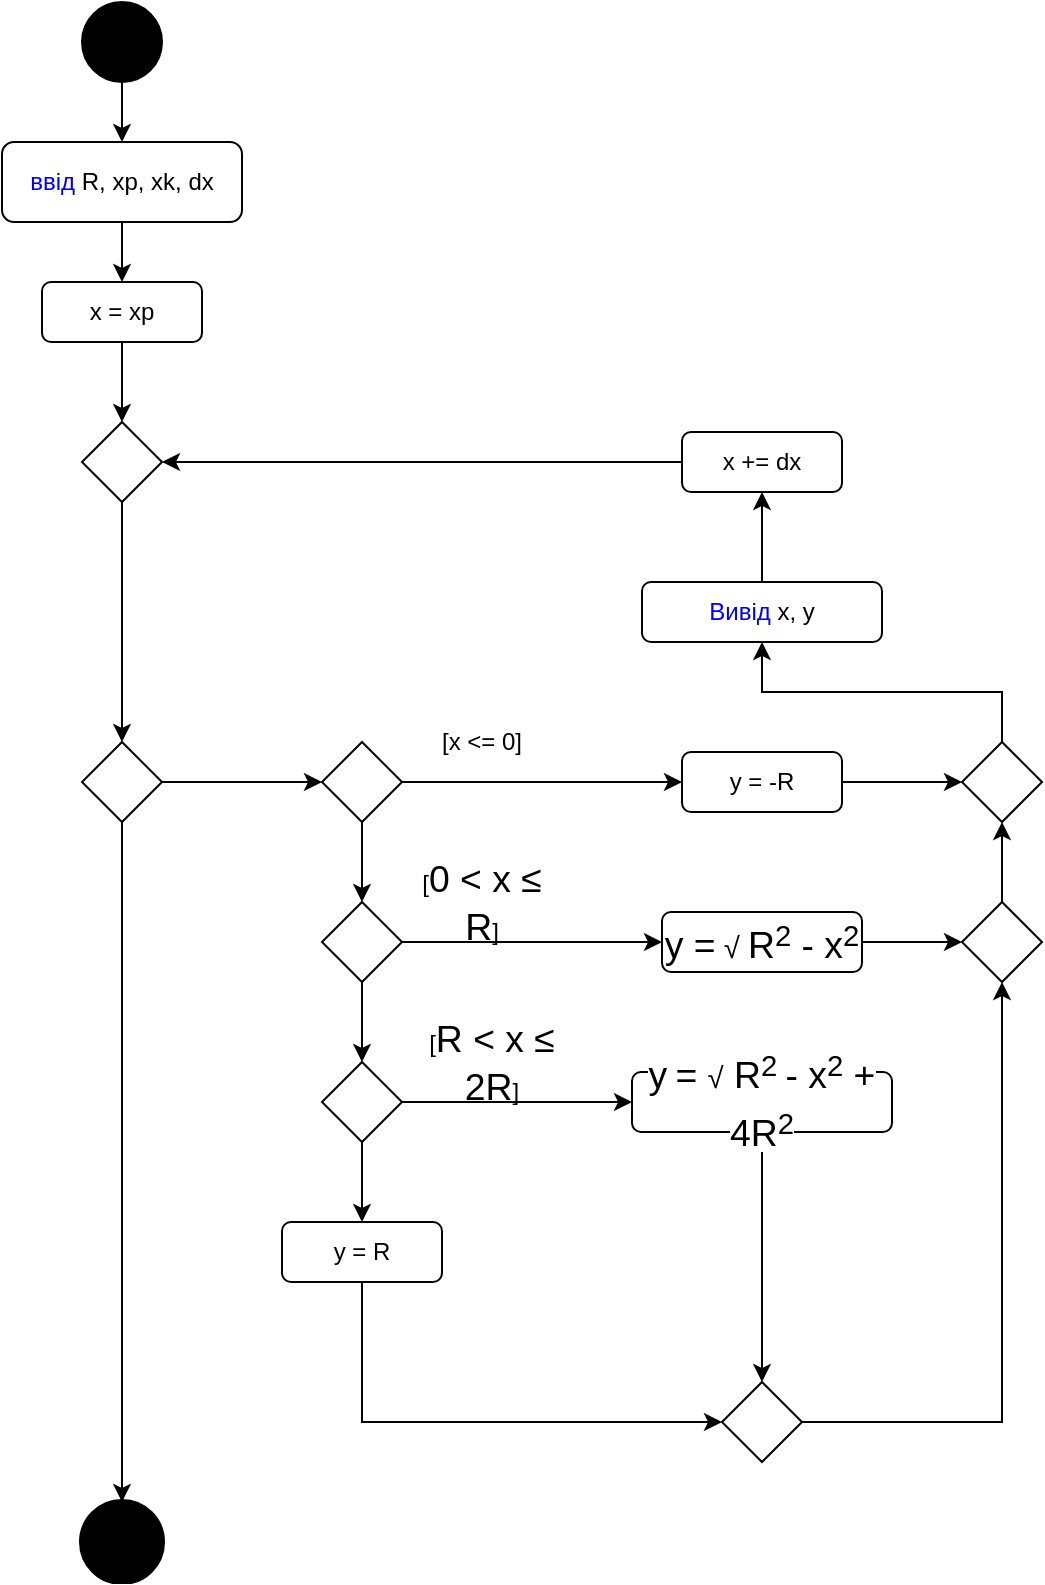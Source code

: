 <mxfile version="15.3.7" type="device"><diagram id="1Z6JQBCtaaeK8SHmPrKp" name="Сторінка-1"><mxGraphModel dx="-423" dy="608" grid="1" gridSize="10" guides="1" tooltips="1" connect="1" arrows="1" fold="1" page="1" pageScale="1" pageWidth="827" pageHeight="1169" math="0" shadow="0"><root><mxCell id="0"/><mxCell id="1" parent="0"/><mxCell id="AnnOMhtYSiARsy3-bmpl-1" value="" style="edgeStyle=orthogonalEdgeStyle;rounded=0;orthogonalLoop=1;jettySize=auto;html=1;entryX=0.5;entryY=0;entryDx=0;entryDy=0;" edge="1" parent="1" source="AnnOMhtYSiARsy3-bmpl-2" target="AnnOMhtYSiARsy3-bmpl-3"><mxGeometry relative="1" as="geometry"><mxPoint x="1090" y="90" as="targetPoint"/></mxGeometry></mxCell><mxCell id="AnnOMhtYSiARsy3-bmpl-2" value="" style="ellipse;whiteSpace=wrap;html=1;rounded=0;shadow=0;comic=0;labelBackgroundColor=none;strokeWidth=1;fillColor=#000000;fontFamily=Verdana;fontSize=12;align=center;" vertex="1" parent="1"><mxGeometry x="1070" y="10" width="40" height="40" as="geometry"/></mxCell><mxCell id="AnnOMhtYSiARsy3-bmpl-5" value="" style="edgeStyle=orthogonalEdgeStyle;rounded=0;orthogonalLoop=1;jettySize=auto;html=1;" edge="1" parent="1" source="AnnOMhtYSiARsy3-bmpl-3" target="AnnOMhtYSiARsy3-bmpl-4"><mxGeometry relative="1" as="geometry"/></mxCell><mxCell id="AnnOMhtYSiARsy3-bmpl-3" value="&lt;font color=&quot;#0000ff&quot;&gt;ввід&lt;/font&gt;&amp;nbsp;R, xp, xk, dx" style="rounded=1;whiteSpace=wrap;html=1;" vertex="1" parent="1"><mxGeometry x="1030" y="80" width="120" height="40" as="geometry"/></mxCell><mxCell id="AnnOMhtYSiARsy3-bmpl-10" value="" style="edgeStyle=orthogonalEdgeStyle;rounded=0;orthogonalLoop=1;jettySize=auto;html=1;" edge="1" parent="1" source="AnnOMhtYSiARsy3-bmpl-4" target="AnnOMhtYSiARsy3-bmpl-8"><mxGeometry relative="1" as="geometry"/></mxCell><mxCell id="AnnOMhtYSiARsy3-bmpl-4" value="x = xp" style="rounded=1;whiteSpace=wrap;html=1;" vertex="1" parent="1"><mxGeometry x="1050" y="150" width="80" height="30" as="geometry"/></mxCell><mxCell id="AnnOMhtYSiARsy3-bmpl-11" style="edgeStyle=orthogonalEdgeStyle;rounded=0;orthogonalLoop=1;jettySize=auto;html=1;" edge="1" parent="1" source="AnnOMhtYSiARsy3-bmpl-8" target="AnnOMhtYSiARsy3-bmpl-9"><mxGeometry relative="1" as="geometry"/></mxCell><mxCell id="AnnOMhtYSiARsy3-bmpl-8" value="" style="rhombus;whiteSpace=wrap;html=1;" vertex="1" parent="1"><mxGeometry x="1070" y="220" width="40" height="40" as="geometry"/></mxCell><mxCell id="AnnOMhtYSiARsy3-bmpl-37" style="edgeStyle=orthogonalEdgeStyle;rounded=0;orthogonalLoop=1;jettySize=auto;html=1;exitX=1;exitY=0.5;exitDx=0;exitDy=0;entryX=0;entryY=0.5;entryDx=0;entryDy=0;" edge="1" parent="1" source="AnnOMhtYSiARsy3-bmpl-9" target="AnnOMhtYSiARsy3-bmpl-14"><mxGeometry relative="1" as="geometry"/></mxCell><mxCell id="AnnOMhtYSiARsy3-bmpl-49" style="edgeStyle=orthogonalEdgeStyle;rounded=0;orthogonalLoop=1;jettySize=auto;html=1;exitX=0.5;exitY=1;exitDx=0;exitDy=0;entryX=0.5;entryY=0;entryDx=0;entryDy=0;" edge="1" parent="1" source="AnnOMhtYSiARsy3-bmpl-9" target="AnnOMhtYSiARsy3-bmpl-48"><mxGeometry relative="1" as="geometry"/></mxCell><mxCell id="AnnOMhtYSiARsy3-bmpl-9" value="" style="rhombus;whiteSpace=wrap;html=1;" vertex="1" parent="1"><mxGeometry x="1070" y="380" width="40" height="40" as="geometry"/></mxCell><mxCell id="AnnOMhtYSiARsy3-bmpl-12" style="edgeStyle=orthogonalEdgeStyle;rounded=0;orthogonalLoop=1;jettySize=auto;html=1;exitX=0.5;exitY=1;exitDx=0;exitDy=0;entryX=0.5;entryY=0;entryDx=0;entryDy=0;" edge="1" parent="1" source="AnnOMhtYSiARsy3-bmpl-14"><mxGeometry relative="1" as="geometry"><mxPoint x="1210" y="460" as="targetPoint"/></mxGeometry></mxCell><mxCell id="AnnOMhtYSiARsy3-bmpl-13" style="edgeStyle=orthogonalEdgeStyle;rounded=0;orthogonalLoop=1;jettySize=auto;html=1;exitX=1;exitY=0.5;exitDx=0;exitDy=0;entryX=0;entryY=0.5;entryDx=0;entryDy=0;" edge="1" parent="1" source="AnnOMhtYSiARsy3-bmpl-14" target="AnnOMhtYSiARsy3-bmpl-25"><mxGeometry relative="1" as="geometry"/></mxCell><mxCell id="AnnOMhtYSiARsy3-bmpl-14" value="" style="rhombus;whiteSpace=wrap;html=1;" vertex="1" parent="1"><mxGeometry x="1190" y="380" width="40" height="40" as="geometry"/></mxCell><mxCell id="AnnOMhtYSiARsy3-bmpl-15" style="edgeStyle=orthogonalEdgeStyle;rounded=0;orthogonalLoop=1;jettySize=auto;html=1;exitX=0.5;exitY=1;exitDx=0;exitDy=0;entryX=0.5;entryY=0;entryDx=0;entryDy=0;" edge="1" parent="1" source="AnnOMhtYSiARsy3-bmpl-17" target="AnnOMhtYSiARsy3-bmpl-20"><mxGeometry relative="1" as="geometry"/></mxCell><mxCell id="AnnOMhtYSiARsy3-bmpl-16" style="edgeStyle=orthogonalEdgeStyle;rounded=0;orthogonalLoop=1;jettySize=auto;html=1;exitX=1;exitY=0.5;exitDx=0;exitDy=0;entryX=0;entryY=0.5;entryDx=0;entryDy=0;" edge="1" parent="1" source="AnnOMhtYSiARsy3-bmpl-17" target="AnnOMhtYSiARsy3-bmpl-28"><mxGeometry relative="1" as="geometry"/></mxCell><mxCell id="AnnOMhtYSiARsy3-bmpl-17" value="" style="rhombus;whiteSpace=wrap;html=1;" vertex="1" parent="1"><mxGeometry x="1190" y="460" width="40" height="40" as="geometry"/></mxCell><mxCell id="AnnOMhtYSiARsy3-bmpl-18" style="edgeStyle=orthogonalEdgeStyle;rounded=0;orthogonalLoop=1;jettySize=auto;html=1;exitX=0.5;exitY=1;exitDx=0;exitDy=0;entryX=0.5;entryY=0;entryDx=0;entryDy=0;" edge="1" parent="1" source="AnnOMhtYSiARsy3-bmpl-20" target="AnnOMhtYSiARsy3-bmpl-30"><mxGeometry relative="1" as="geometry"/></mxCell><mxCell id="AnnOMhtYSiARsy3-bmpl-19" style="edgeStyle=orthogonalEdgeStyle;rounded=0;orthogonalLoop=1;jettySize=auto;html=1;exitX=1;exitY=0.5;exitDx=0;exitDy=0;entryX=0;entryY=0.5;entryDx=0;entryDy=0;" edge="1" parent="1" source="AnnOMhtYSiARsy3-bmpl-20" target="AnnOMhtYSiARsy3-bmpl-32"><mxGeometry relative="1" as="geometry"/></mxCell><mxCell id="AnnOMhtYSiARsy3-bmpl-20" value="" style="rhombus;whiteSpace=wrap;html=1;" vertex="1" parent="1"><mxGeometry x="1190" y="540" width="40" height="40" as="geometry"/></mxCell><mxCell id="AnnOMhtYSiARsy3-bmpl-38" style="edgeStyle=orthogonalEdgeStyle;rounded=0;orthogonalLoop=1;jettySize=auto;html=1;exitX=1;exitY=0.5;exitDx=0;exitDy=0;entryX=0.5;entryY=1;entryDx=0;entryDy=0;" edge="1" parent="1" source="AnnOMhtYSiARsy3-bmpl-22" target="AnnOMhtYSiARsy3-bmpl-36"><mxGeometry relative="1" as="geometry"/></mxCell><mxCell id="AnnOMhtYSiARsy3-bmpl-22" value="" style="rhombus;whiteSpace=wrap;html=1;" vertex="1" parent="1"><mxGeometry x="1390" y="700" width="40" height="40" as="geometry"/></mxCell><mxCell id="AnnOMhtYSiARsy3-bmpl-41" style="edgeStyle=orthogonalEdgeStyle;rounded=0;orthogonalLoop=1;jettySize=auto;html=1;exitX=1;exitY=0.5;exitDx=0;exitDy=0;entryX=0;entryY=0.5;entryDx=0;entryDy=0;" edge="1" parent="1" source="AnnOMhtYSiARsy3-bmpl-25" target="AnnOMhtYSiARsy3-bmpl-40"><mxGeometry relative="1" as="geometry"/></mxCell><mxCell id="AnnOMhtYSiARsy3-bmpl-25" value="y = -R" style="rounded=1;whiteSpace=wrap;html=1;" vertex="1" parent="1"><mxGeometry x="1370" y="385" width="80" height="30" as="geometry"/></mxCell><mxCell id="AnnOMhtYSiARsy3-bmpl-27" style="edgeStyle=orthogonalEdgeStyle;rounded=0;orthogonalLoop=1;jettySize=auto;html=1;exitX=1;exitY=0.5;exitDx=0;exitDy=0;entryX=0;entryY=0.5;entryDx=0;entryDy=0;" edge="1" parent="1" source="AnnOMhtYSiARsy3-bmpl-28" target="AnnOMhtYSiARsy3-bmpl-36"><mxGeometry relative="1" as="geometry"/></mxCell><mxCell id="AnnOMhtYSiARsy3-bmpl-28" value="&lt;span lang=&quot;UK-UA&quot; class=&quot;TextRun  BCX0 SCXW114619237&quot; style=&quot;margin: 0px ; padding: 0px ; color: rgb(0 , 0 , 0) ; text-align: left ; text-indent: 47px ; background-color: rgb(255 , 255 , 255) ; font-size: 14pt ; line-height: 23.742px ; font-family: &amp;#34;calibri&amp;#34; , &amp;#34;calibri_embeddedfont&amp;#34; , &amp;#34;calibri_msfontservice&amp;#34; , sans-serif&quot;&gt;&lt;span class=&quot;NormalTextRun  BCX0 SCXW114619237&quot; style=&quot;margin: 0px ; padding: 0px&quot;&gt;y =&lt;/span&gt;&lt;/span&gt;&lt;span lang=&quot;UK-UA&quot; class=&quot;TextRun  BCX0 SCXW114619237&quot; style=&quot;margin: 0px ; padding: 0px ; color: rgb(0 , 0 , 0) ; text-align: left ; text-indent: 47px ; background-color: rgb(255 , 255 , 255) ; font-size: 11pt ; line-height: 19.425px ; font-family: &amp;#34;calibri&amp;#34; , &amp;#34;calibri_embeddedfont&amp;#34; , &amp;#34;calibri_msfontservice&amp;#34; , sans-serif&quot;&gt;&lt;span class=&quot;NormalTextRun  BCX0 SCXW114619237&quot; style=&quot;margin: 0px ; padding: 0px&quot;&gt;&amp;nbsp;√&amp;nbsp;&lt;/span&gt;&lt;/span&gt;&lt;span lang=&quot;UK-UA&quot; class=&quot;TextRun  BCX0 SCXW114619237&quot; style=&quot;margin: 0px ; padding: 0px ; color: rgb(0 , 0 , 0) ; text-align: left ; text-indent: 47px ; background-color: rgb(255 , 255 , 255) ; font-size: 14pt ; line-height: 23.742px ; font-family: &amp;#34;calibri&amp;#34; , &amp;#34;calibri_embeddedfont&amp;#34; , &amp;#34;calibri_msfontservice&amp;#34; , sans-serif&quot;&gt;&lt;span class=&quot;NormalTextRun  BCX0 SCXW114619237&quot; style=&quot;margin: 0px ; padding: 0px&quot;&gt;R&lt;/span&gt;&lt;/span&gt;&lt;span lang=&quot;UK-UA&quot; class=&quot;TextRun  BCX0 SCXW114619237&quot; style=&quot;margin: 0px ; padding: 0px ; color: rgb(0 , 0 , 0) ; text-align: left ; text-indent: 47px ; background-color: rgb(255 , 255 , 255) ; font-size: 11pt ; line-height: 23.742px ; font-family: &amp;#34;calibri&amp;#34; , &amp;#34;calibri_embeddedfont&amp;#34; , &amp;#34;calibri_msfontservice&amp;#34; , sans-serif&quot;&gt;&lt;span class=&quot;NormalTextRun Superscript  BCX0 SCXW114619237&quot; style=&quot;margin: 0px ; padding: 0px ; vertical-align: super&quot;&gt;2&lt;/span&gt;&lt;/span&gt;&lt;span lang=&quot;UK-UA&quot; class=&quot;TextRun  BCX0 SCXW114619237&quot; style=&quot;margin: 0px ; padding: 0px ; color: rgb(0 , 0 , 0) ; text-align: left ; text-indent: 47px ; background-color: rgb(255 , 255 , 255) ; font-size: 14pt ; line-height: 23.742px ; font-family: &amp;#34;calibri&amp;#34; , &amp;#34;calibri_embeddedfont&amp;#34; , &amp;#34;calibri_msfontservice&amp;#34; , sans-serif&quot;&gt;&lt;span class=&quot;NormalTextRun  BCX0 SCXW114619237&quot; style=&quot;margin: 0px ; padding: 0px&quot;&gt;&amp;nbsp;- x&lt;/span&gt;&lt;/span&gt;&lt;span lang=&quot;UK-UA&quot; class=&quot;TextRun  BCX0 SCXW114619237&quot; style=&quot;margin: 0px ; padding: 0px ; color: rgb(0 , 0 , 0) ; text-align: left ; text-indent: 47px ; background-color: rgb(255 , 255 , 255) ; font-size: 11pt ; line-height: 23.742px ; font-family: &amp;#34;calibri&amp;#34; , &amp;#34;calibri_embeddedfont&amp;#34; , &amp;#34;calibri_msfontservice&amp;#34; , sans-serif&quot;&gt;&lt;span class=&quot;NormalTextRun Superscript  BCX0 SCXW114619237&quot; style=&quot;margin: 0px ; padding: 0px ; vertical-align: super&quot;&gt;2&lt;/span&gt;&lt;/span&gt;" style="rounded=1;whiteSpace=wrap;html=1;" vertex="1" parent="1"><mxGeometry x="1360" y="465" width="100" height="30" as="geometry"/></mxCell><mxCell id="AnnOMhtYSiARsy3-bmpl-29" style="edgeStyle=orthogonalEdgeStyle;rounded=0;orthogonalLoop=1;jettySize=auto;html=1;exitX=0.5;exitY=1;exitDx=0;exitDy=0;entryX=0;entryY=0.5;entryDx=0;entryDy=0;" edge="1" parent="1" source="AnnOMhtYSiARsy3-bmpl-30" target="AnnOMhtYSiARsy3-bmpl-22"><mxGeometry relative="1" as="geometry"><mxPoint x="1210" y="700" as="targetPoint"/></mxGeometry></mxCell><mxCell id="AnnOMhtYSiARsy3-bmpl-30" value="y = R" style="rounded=1;whiteSpace=wrap;html=1;" vertex="1" parent="1"><mxGeometry x="1170" y="620" width="80" height="30" as="geometry"/></mxCell><mxCell id="AnnOMhtYSiARsy3-bmpl-31" style="edgeStyle=orthogonalEdgeStyle;rounded=0;orthogonalLoop=1;jettySize=auto;html=1;exitX=0.5;exitY=1;exitDx=0;exitDy=0;entryX=0.5;entryY=0;entryDx=0;entryDy=0;" edge="1" parent="1" source="AnnOMhtYSiARsy3-bmpl-32" target="AnnOMhtYSiARsy3-bmpl-22"><mxGeometry relative="1" as="geometry"/></mxCell><mxCell id="AnnOMhtYSiARsy3-bmpl-32" value="&lt;span style=&quot;background-color: rgb(255 , 255 , 255)&quot;&gt;&lt;span lang=&quot;UK-UA&quot; class=&quot;TextRun SCXW119414508 BCX0&quot; style=&quot;margin: 0px ; padding: 0px ; color: rgb(0 , 0 , 0) ; text-align: left ; text-indent: 47px ; font-size: 14pt ; line-height: 23.742px ; font-family: &amp;#34;calibri&amp;#34; , &amp;#34;calibri_embeddedfont&amp;#34; , &amp;#34;calibri_msfontservice&amp;#34; , sans-serif&quot;&gt;&lt;span class=&quot;NormalTextRun SCXW119414508 BCX0&quot; style=&quot;margin: 0px ; padding: 0px&quot;&gt;y&lt;/span&gt;&lt;/span&gt;&lt;span lang=&quot;UK-UA&quot; class=&quot;TextRun SCXW119414508 BCX0&quot; style=&quot;margin: 0px ; padding: 0px ; color: rgb(0 , 0 , 0) ; text-align: left ; text-indent: 47px ; font-size: 11pt ; line-height: 23.742px ; font-family: &amp;#34;calibri&amp;#34; , &amp;#34;calibri_embeddedfont&amp;#34; , &amp;#34;calibri_msfontservice&amp;#34; , sans-serif&quot;&gt;&lt;span class=&quot;NormalTextRun Superscript SCXW119414508 BCX0&quot; style=&quot;margin: 0px ; padding: 0px ; vertical-align: super&quot;&gt;&amp;nbsp;&lt;/span&gt;&lt;/span&gt;&lt;span lang=&quot;UK-UA&quot; class=&quot;TextRun SCXW119414508 BCX0&quot; style=&quot;margin: 0px ; padding: 0px ; color: rgb(0 , 0 , 0) ; text-align: left ; text-indent: 47px ; font-size: 14pt ; line-height: 23.742px ; font-family: &amp;#34;calibri&amp;#34; , &amp;#34;calibri_embeddedfont&amp;#34; , &amp;#34;calibri_msfontservice&amp;#34; , sans-serif&quot;&gt;&lt;span class=&quot;NormalTextRun SCXW119414508 BCX0&quot; style=&quot;margin: 0px ; padding: 0px&quot;&gt;=&amp;nbsp;&lt;/span&gt;&lt;/span&gt;&lt;span lang=&quot;UK-UA&quot; class=&quot;TextRun SCXW119414508 BCX0&quot; style=&quot;margin: 0px ; padding: 0px ; color: rgb(0 , 0 , 0) ; text-align: left ; text-indent: 47px ; font-size: 11pt ; line-height: 19.425px ; font-family: &amp;#34;calibri&amp;#34; , &amp;#34;calibri_embeddedfont&amp;#34; , &amp;#34;calibri_msfontservice&amp;#34; , sans-serif&quot;&gt;&lt;span class=&quot;NormalTextRun SCXW119414508 BCX0&quot; style=&quot;margin: 0px ; padding: 0px&quot;&gt;√&lt;/span&gt;&lt;/span&gt;&lt;span lang=&quot;UK-UA&quot; class=&quot;TextRun SCXW119414508 BCX0&quot; style=&quot;margin: 0px ; padding: 0px ; color: rgb(0 , 0 , 0) ; text-align: left ; text-indent: 47px ; font-size: 14pt ; line-height: 23.742px ; font-family: &amp;#34;calibri&amp;#34; , &amp;#34;calibri_embeddedfont&amp;#34; , &amp;#34;calibri_msfontservice&amp;#34; , sans-serif&quot;&gt;&lt;span class=&quot;NormalTextRun SCXW119414508 BCX0&quot; style=&quot;margin: 0px ; padding: 0px&quot;&gt;&amp;nbsp;R&lt;/span&gt;&lt;/span&gt;&lt;span lang=&quot;UK-UA&quot; class=&quot;TextRun SCXW119414508 BCX0&quot; style=&quot;margin: 0px ; padding: 0px ; color: rgb(0 , 0 , 0) ; text-align: left ; text-indent: 47px ; font-size: 11pt ; line-height: 23.742px ; font-family: &amp;#34;calibri&amp;#34; , &amp;#34;calibri_embeddedfont&amp;#34; , &amp;#34;calibri_msfontservice&amp;#34; , sans-serif&quot;&gt;&lt;span class=&quot;NormalTextRun Superscript SCXW119414508 BCX0&quot; style=&quot;margin: 0px ; padding: 0px ; vertical-align: super&quot;&gt;2&amp;nbsp;&lt;/span&gt;&lt;/span&gt;&lt;span lang=&quot;UK-UA&quot; class=&quot;TextRun SCXW119414508 BCX0&quot; style=&quot;margin: 0px ; padding: 0px ; color: rgb(0 , 0 , 0) ; text-align: left ; text-indent: 47px ; font-size: 14pt ; line-height: 23.742px ; font-family: &amp;#34;calibri&amp;#34; , &amp;#34;calibri_embeddedfont&amp;#34; , &amp;#34;calibri_msfontservice&amp;#34; , sans-serif&quot;&gt;&lt;span class=&quot;NormalTextRun SCXW119414508 BCX0&quot; style=&quot;margin: 0px ; padding: 0px&quot;&gt;-&amp;nbsp;x&lt;/span&gt;&lt;/span&gt;&lt;span lang=&quot;UK-UA&quot; class=&quot;TextRun SCXW119414508 BCX0&quot; style=&quot;margin: 0px ; padding: 0px ; color: rgb(0 , 0 , 0) ; text-align: left ; text-indent: 47px ; font-size: 11pt ; line-height: 23.742px ; font-family: &amp;#34;calibri&amp;#34; , &amp;#34;calibri_embeddedfont&amp;#34; , &amp;#34;calibri_msfontservice&amp;#34; , sans-serif&quot;&gt;&lt;span class=&quot;NormalTextRun Superscript SCXW119414508 BCX0&quot; style=&quot;margin: 0px ; padding: 0px ; vertical-align: super&quot;&gt;2&lt;/span&gt;&lt;/span&gt;&lt;span lang=&quot;UK-UA&quot; class=&quot;TextRun SCXW119414508 BCX0&quot; style=&quot;margin: 0px ; padding: 0px ; color: rgb(0 , 0 , 0) ; text-align: left ; text-indent: 47px ; font-size: 14pt ; line-height: 23.742px ; font-family: &amp;#34;calibri&amp;#34; , &amp;#34;calibri_embeddedfont&amp;#34; , &amp;#34;calibri_msfontservice&amp;#34; , sans-serif&quot;&gt;&lt;span class=&quot;NormalTextRun SCXW119414508 BCX0&quot; style=&quot;margin: 0px ; padding: 0px&quot;&gt;&amp;nbsp;+ 4R&lt;/span&gt;&lt;/span&gt;&lt;span lang=&quot;UK-UA&quot; class=&quot;TextRun SCXW119414508 BCX0&quot; style=&quot;margin: 0px ; padding: 0px ; color: rgb(0 , 0 , 0) ; text-align: left ; text-indent: 47px ; font-size: 11pt ; line-height: 23.742px ; font-family: &amp;#34;calibri&amp;#34; , &amp;#34;calibri_embeddedfont&amp;#34; , &amp;#34;calibri_msfontservice&amp;#34; , sans-serif&quot;&gt;&lt;span class=&quot;NormalTextRun Superscript SCXW119414508 BCX0&quot; style=&quot;margin: 0px ; padding: 0px ; vertical-align: super&quot;&gt;2&lt;/span&gt;&lt;/span&gt;&lt;/span&gt;" style="rounded=1;whiteSpace=wrap;html=1;" vertex="1" parent="1"><mxGeometry x="1345" y="545" width="130" height="30" as="geometry"/></mxCell><mxCell id="AnnOMhtYSiARsy3-bmpl-33" value="[x &amp;lt;= 0]" style="text;html=1;strokeColor=none;fillColor=none;align=center;verticalAlign=middle;whiteSpace=wrap;rounded=0;" vertex="1" parent="1"><mxGeometry x="1230" y="370" width="80" height="20" as="geometry"/></mxCell><mxCell id="AnnOMhtYSiARsy3-bmpl-34" value="[&lt;span lang=&quot;UK-UA&quot; class=&quot;TextRun  BCX0 SCXW79358135&quot; style=&quot;animation: 0s ease 0s 1 normal none running none ; appearance: none ; backface-visibility: visible ; background: none 0% 0% / auto repeat scroll padding-box border-box rgba(0 , 0 , 0 , 0) ; border-color: rgb(0 , 0 , 0) ; border-collapse: separate ; border-width: 0px ; border-style: none ; border-spacing: 0px ; border-radius: 0px ; box-shadow: none ; box-sizing: content-box ; caption-side: top ; clear: none ; clip: auto ; color: rgb(0 , 0 , 0) ; content: normal ; cursor: text ; direction: ltr ; display: inline ; empty-cells: show ; float: none ; font-family: &amp;#34;wordvisi_msfontservice&amp;#34; , &amp;#34;calibri&amp;#34; , &amp;#34;calibri_embeddedfont&amp;#34; , &amp;#34;calibri_msfontservice&amp;#34; , sans-serif ; font-size: 18.667px ; height: auto ; line-height: 23.742px ; list-style: outside none disc ; margin: 0px ; max-height: none ; max-width: none ; min-height: 0px ; min-width: 0px ; opacity: 1 ; outline: rgb(0 , 0 , 0) none 0px ; overflow: visible ; overflow-wrap: break-word ; padding: 0px ; perspective: none ; perspective-origin: 0px 0px ; position: static ; resize: none ; speak: normal ; table-layout: auto ; text-align: left ; text-indent: 47px ; text-overflow: clip ; text-shadow: none ; transform: none ; transform-origin: 0px 0px ; transform-style: flat ; transition: all 0s ease 0s ; unicode-bidi: normal ; vertical-align: baseline ; visibility: visible ; width: auto ; word-break: normal ; z-index: auto ; zoom: 1&quot;&gt;&lt;span class=&quot;NormalTextRun  BCX0 SCXW79358135&quot;&gt;0 &amp;lt; x&amp;nbsp;≤ R&lt;/span&gt;&lt;/span&gt;]" style="text;html=1;strokeColor=none;fillColor=none;align=center;verticalAlign=middle;whiteSpace=wrap;rounded=0;" vertex="1" parent="1"><mxGeometry x="1230" y="450" width="80" height="20" as="geometry"/></mxCell><mxCell id="AnnOMhtYSiARsy3-bmpl-35" value="[&lt;span lang=&quot;UK-UA&quot; class=&quot;TextRun  BCX0 SCXW172856219&quot; style=&quot;animation: 0s ease 0s 1 normal none running none ; appearance: none ; backface-visibility: visible ; background: none 0% 0% / auto repeat scroll padding-box border-box rgba(0 , 0 , 0 , 0) ; border-color: rgb(0 , 0 , 0) ; border-collapse: separate ; border-width: 0px ; border-style: none ; border-spacing: 0px ; border-radius: 0px ; box-shadow: none ; box-sizing: content-box ; caption-side: top ; clear: none ; clip: auto ; color: rgb(0 , 0 , 0) ; content: normal ; cursor: text ; direction: ltr ; display: inline ; empty-cells: show ; float: none ; font-family: &amp;#34;wordvisi_msfontservice&amp;#34; , &amp;#34;calibri&amp;#34; , &amp;#34;calibri_embeddedfont&amp;#34; , &amp;#34;calibri_msfontservice&amp;#34; , sans-serif ; font-size: 18.667px ; height: auto ; line-height: 23.742px ; list-style: outside none disc ; margin: 0px ; max-height: none ; max-width: none ; min-height: 0px ; min-width: 0px ; opacity: 1 ; outline: rgb(0 , 0 , 0) none 0px ; overflow: visible ; overflow-wrap: break-word ; padding: 0px ; perspective: none ; perspective-origin: 0px 0px ; position: static ; resize: none ; speak: normal ; table-layout: auto ; text-align: left ; text-indent: 47px ; text-overflow: clip ; text-shadow: none ; transform: none ; transform-origin: 0px 0px ; transform-style: flat ; transition: all 0s ease 0s ; unicode-bidi: normal ; vertical-align: baseline ; visibility: visible ; width: auto ; word-break: normal ; z-index: auto ; zoom: 1&quot;&gt;&lt;span class=&quot;NormalTextRun  BCX0 SCXW172856219&quot;&gt;R &amp;lt; x&amp;nbsp;≤ 2R&lt;/span&gt;&lt;/span&gt;]" style="text;html=1;strokeColor=none;fillColor=none;align=center;verticalAlign=middle;whiteSpace=wrap;rounded=0;" vertex="1" parent="1"><mxGeometry x="1230" y="530" width="90" height="20" as="geometry"/></mxCell><mxCell id="AnnOMhtYSiARsy3-bmpl-42" style="edgeStyle=orthogonalEdgeStyle;rounded=0;orthogonalLoop=1;jettySize=auto;html=1;exitX=0.5;exitY=0;exitDx=0;exitDy=0;entryX=0.5;entryY=1;entryDx=0;entryDy=0;" edge="1" parent="1" source="AnnOMhtYSiARsy3-bmpl-36" target="AnnOMhtYSiARsy3-bmpl-40"><mxGeometry relative="1" as="geometry"/></mxCell><mxCell id="AnnOMhtYSiARsy3-bmpl-36" value="" style="rhombus;whiteSpace=wrap;html=1;" vertex="1" parent="1"><mxGeometry x="1510" y="460" width="40" height="40" as="geometry"/></mxCell><mxCell id="AnnOMhtYSiARsy3-bmpl-44" style="edgeStyle=orthogonalEdgeStyle;rounded=0;orthogonalLoop=1;jettySize=auto;html=1;exitX=0.5;exitY=0;exitDx=0;exitDy=0;entryX=0.5;entryY=1;entryDx=0;entryDy=0;" edge="1" parent="1" source="AnnOMhtYSiARsy3-bmpl-40" target="AnnOMhtYSiARsy3-bmpl-43"><mxGeometry relative="1" as="geometry"/></mxCell><mxCell id="AnnOMhtYSiARsy3-bmpl-40" value="" style="rhombus;whiteSpace=wrap;html=1;" vertex="1" parent="1"><mxGeometry x="1510" y="380" width="40" height="40" as="geometry"/></mxCell><mxCell id="AnnOMhtYSiARsy3-bmpl-46" value="" style="edgeStyle=orthogonalEdgeStyle;rounded=0;orthogonalLoop=1;jettySize=auto;html=1;" edge="1" parent="1" source="AnnOMhtYSiARsy3-bmpl-43" target="AnnOMhtYSiARsy3-bmpl-45"><mxGeometry relative="1" as="geometry"/></mxCell><mxCell id="AnnOMhtYSiARsy3-bmpl-43" value="&lt;font color=&quot;#0000ff&quot;&gt;Вивід&lt;/font&gt;&amp;nbsp;x, y" style="rounded=1;whiteSpace=wrap;html=1;" vertex="1" parent="1"><mxGeometry x="1350" y="300" width="120" height="30" as="geometry"/></mxCell><mxCell id="AnnOMhtYSiARsy3-bmpl-47" style="edgeStyle=orthogonalEdgeStyle;rounded=0;orthogonalLoop=1;jettySize=auto;html=1;exitX=0;exitY=0.5;exitDx=0;exitDy=0;entryX=1;entryY=0.5;entryDx=0;entryDy=0;" edge="1" parent="1" source="AnnOMhtYSiARsy3-bmpl-45" target="AnnOMhtYSiARsy3-bmpl-8"><mxGeometry relative="1" as="geometry"/></mxCell><mxCell id="AnnOMhtYSiARsy3-bmpl-45" value="x += dx" style="rounded=1;whiteSpace=wrap;html=1;" vertex="1" parent="1"><mxGeometry x="1370" y="225" width="80" height="30" as="geometry"/></mxCell><mxCell id="AnnOMhtYSiARsy3-bmpl-48" value="" style="shape=mxgraph.bpmn.shape;html=1;verticalLabelPosition=bottom;labelBackgroundColor=#ffffff;verticalAlign=top;perimeter=ellipsePerimeter;outline=end;symbol=terminate;rounded=0;shadow=0;comic=0;strokeWidth=1;fontFamily=Verdana;fontSize=12;align=center;fillColor=#000000;" vertex="1" parent="1"><mxGeometry x="1070" y="760" width="40" height="40" as="geometry"/></mxCell></root></mxGraphModel></diagram></mxfile>